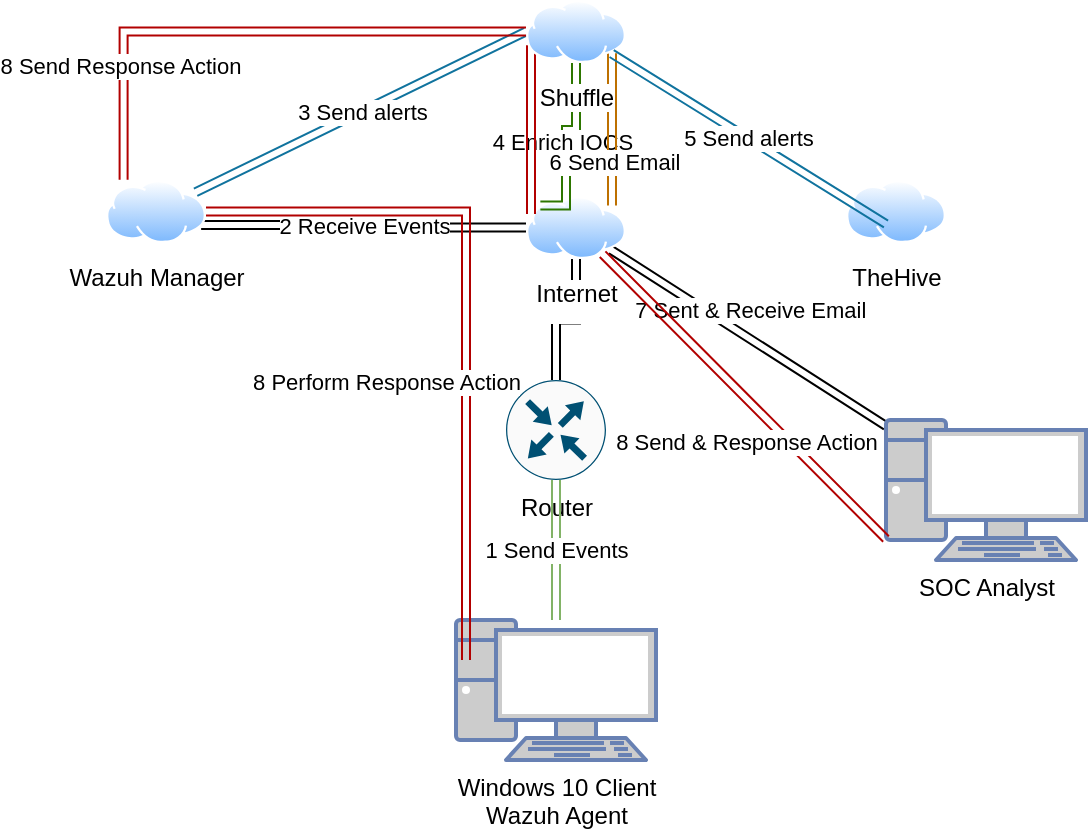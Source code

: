 <mxfile version="24.4.7" type="github">
  <diagram name="Page-1" id="F4ahQokId3js0PcJ-TMs">
    <mxGraphModel dx="619" dy="314" grid="1" gridSize="10" guides="1" tooltips="1" connect="1" arrows="1" fold="1" page="1" pageScale="1" pageWidth="850" pageHeight="1100" math="0" shadow="0">
      <root>
        <mxCell id="0" />
        <mxCell id="1" parent="0" />
        <mxCell id="DitLkIYM2dEMjw8pqniL-2" value="&lt;span style=&quot;color: rgb(0, 0, 0);&quot;&gt;Windows 10 Client&lt;/span&gt;&lt;div style=&quot;color: rgb(0, 0, 0);&quot;&gt;Wazuh Agent&lt;/div&gt;" style="fontColor=#0066CC;verticalAlign=top;verticalLabelPosition=bottom;labelPosition=center;align=center;html=1;outlineConnect=0;fillColor=#CCCCCC;strokeColor=#6881B3;gradientColor=none;gradientDirection=north;strokeWidth=2;shape=mxgraph.networks.pc;" vertex="1" parent="1">
          <mxGeometry x="375" y="430" width="100" height="70" as="geometry" />
        </mxCell>
        <mxCell id="DitLkIYM2dEMjw8pqniL-12" style="edgeStyle=orthogonalEdgeStyle;rounded=0;orthogonalLoop=1;jettySize=auto;html=1;shape=link;" edge="1" parent="1" source="DitLkIYM2dEMjw8pqniL-3" target="DitLkIYM2dEMjw8pqniL-4">
          <mxGeometry relative="1" as="geometry" />
        </mxCell>
        <mxCell id="DitLkIYM2dEMjw8pqniL-3" value="Router" style="sketch=0;points=[[0.5,0,0],[1,0.5,0],[0.5,1,0],[0,0.5,0],[0.145,0.145,0],[0.856,0.145,0],[0.855,0.856,0],[0.145,0.855,0]];verticalLabelPosition=bottom;html=1;verticalAlign=top;aspect=fixed;align=center;pointerEvents=1;shape=mxgraph.cisco19.rect;prIcon=router;fillColor=#FAFAFA;strokeColor=#005073;" vertex="1" parent="1">
          <mxGeometry x="400" y="310" width="50" height="50" as="geometry" />
        </mxCell>
        <mxCell id="DitLkIYM2dEMjw8pqniL-11" value="2 Receive Events" style="edgeStyle=orthogonalEdgeStyle;rounded=0;orthogonalLoop=1;jettySize=auto;html=1;entryX=1;entryY=0.75;entryDx=0;entryDy=0;shape=link;" edge="1" parent="1" source="DitLkIYM2dEMjw8pqniL-4" target="DitLkIYM2dEMjw8pqniL-6">
          <mxGeometry relative="1" as="geometry" />
        </mxCell>
        <mxCell id="DitLkIYM2dEMjw8pqniL-22" style="rounded=0;orthogonalLoop=1;jettySize=auto;html=1;shape=link;" edge="1" parent="1" source="DitLkIYM2dEMjw8pqniL-4" target="DitLkIYM2dEMjw8pqniL-8">
          <mxGeometry relative="1" as="geometry" />
        </mxCell>
        <mxCell id="DitLkIYM2dEMjw8pqniL-23" value="&amp;nbsp; &amp;nbsp; &amp;nbsp; &amp;nbsp; &amp;nbsp; &amp;nbsp; &amp;nbsp; 7 Sent &amp;amp; Receive Email&amp;nbsp;" style="edgeLabel;html=1;align=center;verticalAlign=middle;resizable=0;points=[];" vertex="1" connectable="0" parent="DitLkIYM2dEMjw8pqniL-22">
          <mxGeometry x="-0.293" y="1" relative="1" as="geometry">
            <mxPoint as="offset" />
          </mxGeometry>
        </mxCell>
        <mxCell id="DitLkIYM2dEMjw8pqniL-4" value="Internet" style="image;aspect=fixed;perimeter=ellipsePerimeter;html=1;align=center;shadow=0;dashed=0;spacingTop=3;image=img/lib/active_directory/internet_cloud.svg;" vertex="1" parent="1">
          <mxGeometry x="410" y="218" width="50" height="31.5" as="geometry" />
        </mxCell>
        <mxCell id="DitLkIYM2dEMjw8pqniL-5" value="TheHive" style="image;aspect=fixed;perimeter=ellipsePerimeter;html=1;align=center;shadow=0;dashed=0;spacingTop=3;image=img/lib/active_directory/internet_cloud.svg;" vertex="1" parent="1">
          <mxGeometry x="570" y="210" width="50" height="31.5" as="geometry" />
        </mxCell>
        <mxCell id="DitLkIYM2dEMjw8pqniL-15" value="3 Send alerts" style="rounded=0;orthogonalLoop=1;jettySize=auto;html=1;entryX=0;entryY=0.5;entryDx=0;entryDy=0;shape=link;fillColor=#b1ddf0;strokeColor=#10739e;" edge="1" parent="1" source="DitLkIYM2dEMjw8pqniL-6" target="DitLkIYM2dEMjw8pqniL-7">
          <mxGeometry relative="1" as="geometry" />
        </mxCell>
        <mxCell id="DitLkIYM2dEMjw8pqniL-6" value="Wazuh Manager" style="image;aspect=fixed;perimeter=ellipsePerimeter;html=1;align=center;shadow=0;dashed=0;spacingTop=3;image=img/lib/active_directory/internet_cloud.svg;" vertex="1" parent="1">
          <mxGeometry x="200" y="210" width="50" height="31.5" as="geometry" />
        </mxCell>
        <mxCell id="DitLkIYM2dEMjw8pqniL-17" style="edgeStyle=orthogonalEdgeStyle;rounded=0;orthogonalLoop=1;jettySize=auto;html=1;entryX=0;entryY=0;entryDx=0;entryDy=0;shape=link;fillColor=#60a917;strokeColor=#2D7600;" edge="1" parent="1" source="DitLkIYM2dEMjw8pqniL-7" target="DitLkIYM2dEMjw8pqniL-4">
          <mxGeometry relative="1" as="geometry">
            <Array as="points">
              <mxPoint x="435" y="185" />
              <mxPoint x="430" y="185" />
              <mxPoint x="430" y="223" />
            </Array>
          </mxGeometry>
        </mxCell>
        <mxCell id="DitLkIYM2dEMjw8pqniL-18" value="4 Enrich IOCS" style="edgeLabel;html=1;align=center;verticalAlign=middle;resizable=0;points=[];" vertex="1" connectable="0" parent="DitLkIYM2dEMjw8pqniL-17">
          <mxGeometry x="0.001" y="-2" relative="1" as="geometry">
            <mxPoint as="offset" />
          </mxGeometry>
        </mxCell>
        <mxCell id="DitLkIYM2dEMjw8pqniL-20" style="rounded=0;orthogonalLoop=1;jettySize=auto;html=1;entryX=1;entryY=0;entryDx=0;entryDy=0;shape=link;fillColor=#f0a30a;strokeColor=#BD7000;edgeStyle=elbowEdgeStyle;" edge="1" parent="1" source="DitLkIYM2dEMjw8pqniL-7" target="DitLkIYM2dEMjw8pqniL-4">
          <mxGeometry relative="1" as="geometry" />
        </mxCell>
        <mxCell id="DitLkIYM2dEMjw8pqniL-21" value="6 Send Email" style="edgeLabel;html=1;align=center;verticalAlign=middle;resizable=0;points=[];" vertex="1" connectable="0" parent="DitLkIYM2dEMjw8pqniL-20">
          <mxGeometry x="0.427" y="1" relative="1" as="geometry">
            <mxPoint as="offset" />
          </mxGeometry>
        </mxCell>
        <mxCell id="DitLkIYM2dEMjw8pqniL-28" style="edgeStyle=elbowEdgeStyle;rounded=0;orthogonalLoop=1;jettySize=auto;html=1;entryX=0;entryY=0.25;entryDx=0;entryDy=0;shape=link;fillColor=#e51400;strokeColor=#B20000;" edge="1" parent="1" source="DitLkIYM2dEMjw8pqniL-7" target="DitLkIYM2dEMjw8pqniL-4">
          <mxGeometry relative="1" as="geometry" />
        </mxCell>
        <mxCell id="DitLkIYM2dEMjw8pqniL-7" value="Shuffle" style="image;aspect=fixed;perimeter=ellipsePerimeter;html=1;align=center;shadow=0;dashed=0;spacingTop=3;image=img/lib/active_directory/internet_cloud.svg;" vertex="1" parent="1">
          <mxGeometry x="410" y="120" width="50" height="31.5" as="geometry" />
        </mxCell>
        <mxCell id="DitLkIYM2dEMjw8pqniL-8" value="&lt;font color=&quot;#000000&quot;&gt;SOC Analyst&lt;/font&gt;" style="fontColor=#0066CC;verticalAlign=top;verticalLabelPosition=bottom;labelPosition=center;align=center;html=1;outlineConnect=0;fillColor=#CCCCCC;strokeColor=#6881B3;gradientColor=none;gradientDirection=north;strokeWidth=2;shape=mxgraph.networks.pc;" vertex="1" parent="1">
          <mxGeometry x="590" y="330" width="100" height="70" as="geometry" />
        </mxCell>
        <mxCell id="DitLkIYM2dEMjw8pqniL-9" value="1 Send Events" style="rounded=0;orthogonalLoop=1;jettySize=auto;html=1;entryX=0.5;entryY=1;entryDx=0;entryDy=0;entryPerimeter=0;edgeStyle=orthogonalEdgeStyle;shape=link;fillColor=#d5e8d4;strokeColor=#82b366;" edge="1" parent="1" source="DitLkIYM2dEMjw8pqniL-2" target="DitLkIYM2dEMjw8pqniL-3">
          <mxGeometry relative="1" as="geometry" />
        </mxCell>
        <mxCell id="DitLkIYM2dEMjw8pqniL-19" value="5 Send alerts" style="rounded=0;orthogonalLoop=1;jettySize=auto;html=1;entryX=0.4;entryY=0.698;entryDx=0;entryDy=0;entryPerimeter=0;shape=link;fillColor=#b1ddf0;strokeColor=#10739e;" edge="1" parent="1" source="DitLkIYM2dEMjw8pqniL-7" target="DitLkIYM2dEMjw8pqniL-5">
          <mxGeometry relative="1" as="geometry" />
        </mxCell>
        <mxCell id="DitLkIYM2dEMjw8pqniL-24" style="rounded=0;orthogonalLoop=1;jettySize=auto;html=1;entryX=0;entryY=0.85;entryDx=0;entryDy=0;entryPerimeter=0;elbow=vertical;shape=link;fillColor=#e51400;strokeColor=#B20000;" edge="1" parent="1" source="DitLkIYM2dEMjw8pqniL-4" target="DitLkIYM2dEMjw8pqniL-8">
          <mxGeometry relative="1" as="geometry" />
        </mxCell>
        <mxCell id="DitLkIYM2dEMjw8pqniL-25" value="8 Send &amp;amp; Response Action" style="edgeLabel;html=1;align=center;verticalAlign=middle;resizable=0;points=[];" vertex="1" connectable="0" parent="DitLkIYM2dEMjw8pqniL-24">
          <mxGeometry x="-0.081" y="-1" relative="1" as="geometry">
            <mxPoint x="7" y="27" as="offset" />
          </mxGeometry>
        </mxCell>
        <mxCell id="DitLkIYM2dEMjw8pqniL-29" style="edgeStyle=orthogonalEdgeStyle;rounded=0;orthogonalLoop=1;jettySize=auto;html=1;entryX=0.176;entryY=-0.004;entryDx=0;entryDy=0;entryPerimeter=0;shape=link;fillColor=#e51400;strokeColor=#B20000;" edge="1" parent="1" source="DitLkIYM2dEMjw8pqniL-7" target="DitLkIYM2dEMjw8pqniL-6">
          <mxGeometry relative="1" as="geometry" />
        </mxCell>
        <mxCell id="DitLkIYM2dEMjw8pqniL-30" value="8 Send Response Action" style="edgeLabel;html=1;align=center;verticalAlign=middle;resizable=0;points=[];" vertex="1" connectable="0" parent="DitLkIYM2dEMjw8pqniL-29">
          <mxGeometry x="0.589" y="-2" relative="1" as="geometry">
            <mxPoint as="offset" />
          </mxGeometry>
        </mxCell>
        <mxCell id="DitLkIYM2dEMjw8pqniL-31" style="edgeStyle=orthogonalEdgeStyle;rounded=0;orthogonalLoop=1;jettySize=auto;html=1;entryX=0.05;entryY=0.286;entryDx=0;entryDy=0;entryPerimeter=0;shape=link;fillColor=#e51400;strokeColor=#B20000;" edge="1" parent="1" source="DitLkIYM2dEMjw8pqniL-6" target="DitLkIYM2dEMjw8pqniL-2">
          <mxGeometry relative="1" as="geometry" />
        </mxCell>
        <mxCell id="DitLkIYM2dEMjw8pqniL-32" value="8 Perform Response Action" style="edgeLabel;html=1;align=center;verticalAlign=middle;resizable=0;points=[];" vertex="1" connectable="0" parent="DitLkIYM2dEMjw8pqniL-31">
          <mxGeometry x="0.212" relative="1" as="geometry">
            <mxPoint x="-40" as="offset" />
          </mxGeometry>
        </mxCell>
      </root>
    </mxGraphModel>
  </diagram>
</mxfile>
